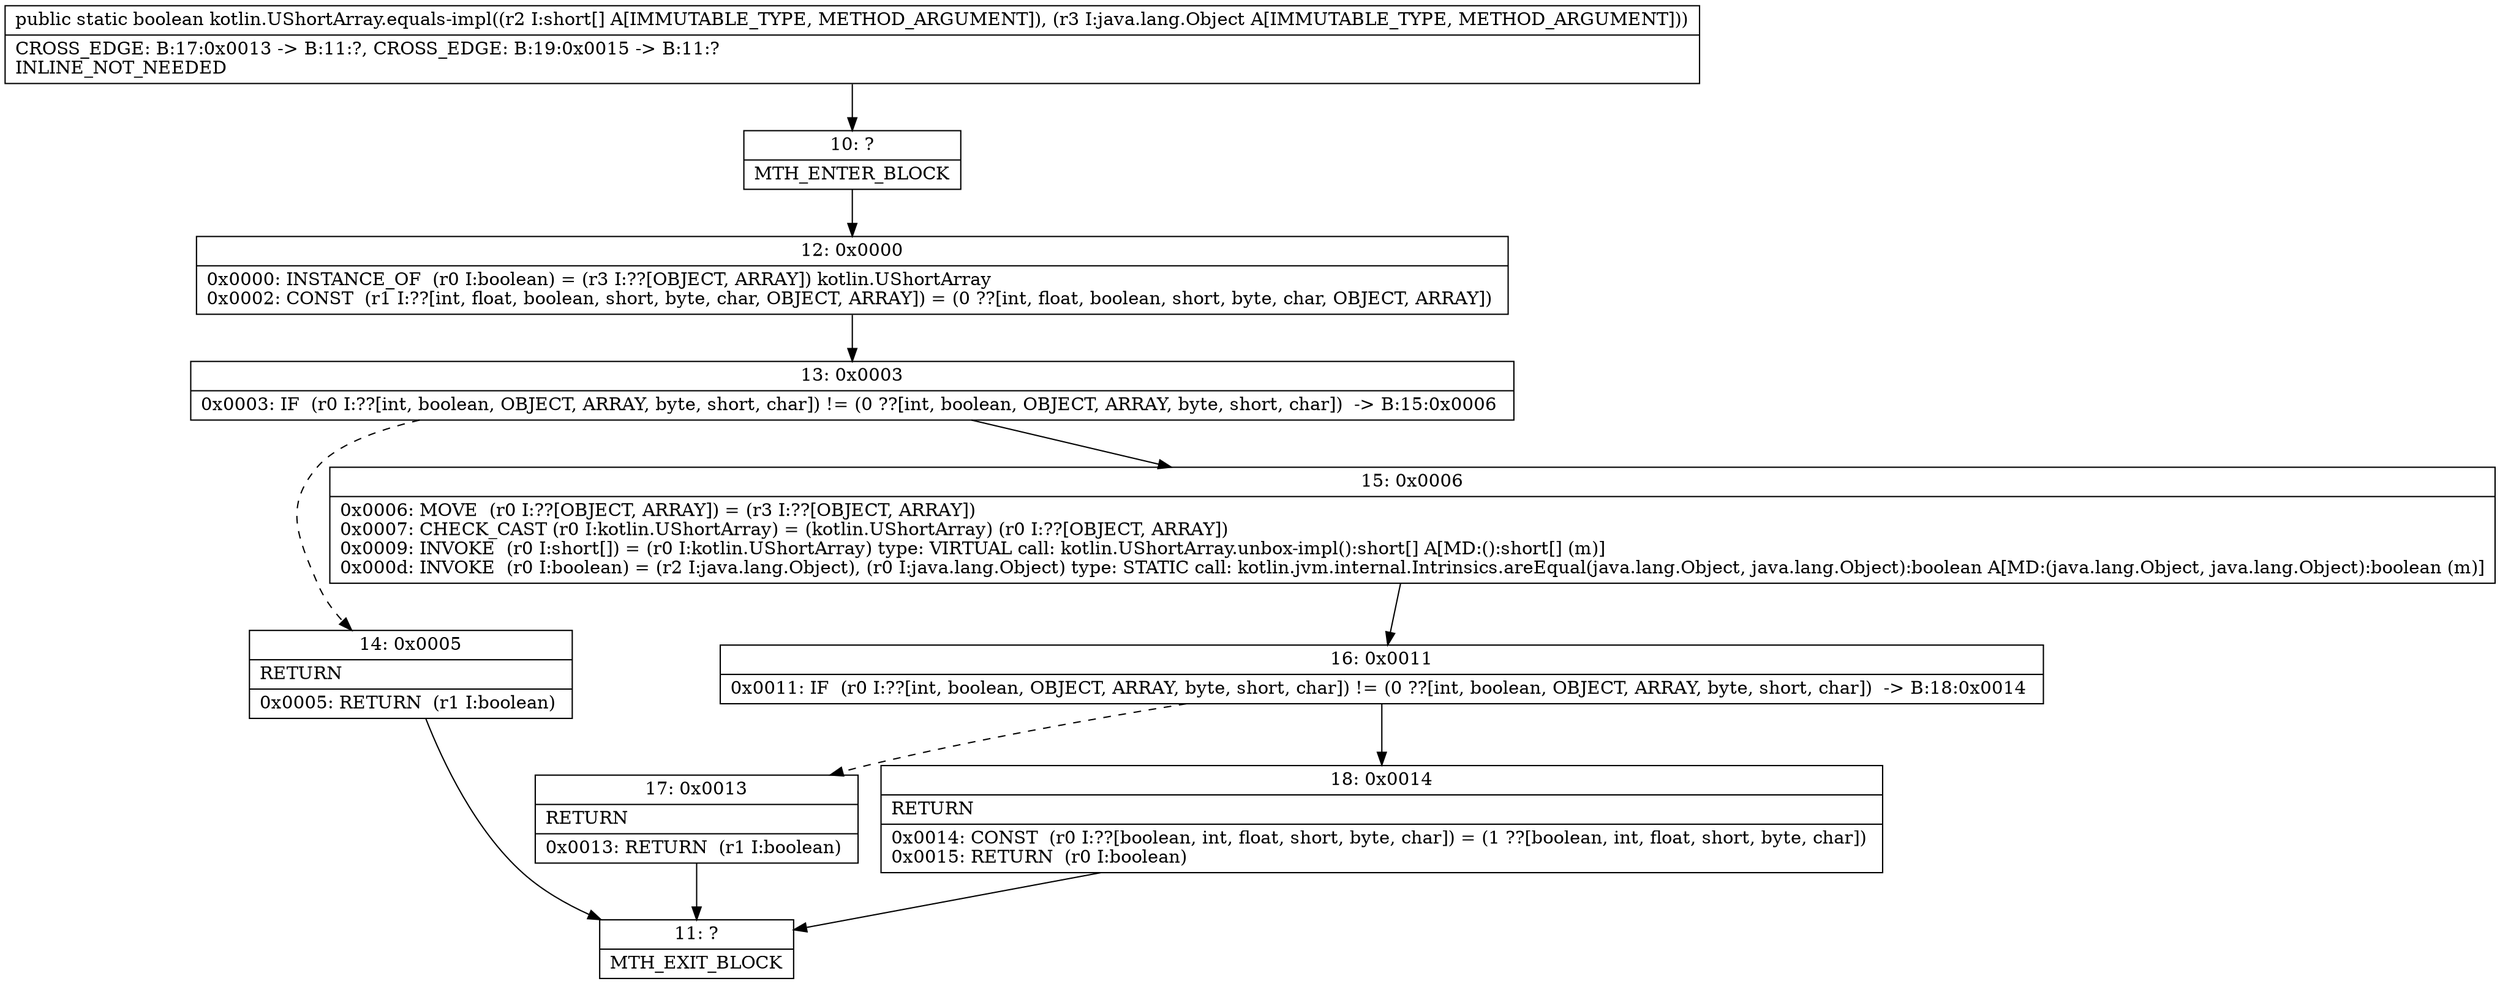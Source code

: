 digraph "CFG forkotlin.UShortArray.equals\-impl([SLjava\/lang\/Object;)Z" {
Node_10 [shape=record,label="{10\:\ ?|MTH_ENTER_BLOCK\l}"];
Node_12 [shape=record,label="{12\:\ 0x0000|0x0000: INSTANCE_OF  (r0 I:boolean) = (r3 I:??[OBJECT, ARRAY]) kotlin.UShortArray \l0x0002: CONST  (r1 I:??[int, float, boolean, short, byte, char, OBJECT, ARRAY]) = (0 ??[int, float, boolean, short, byte, char, OBJECT, ARRAY]) \l}"];
Node_13 [shape=record,label="{13\:\ 0x0003|0x0003: IF  (r0 I:??[int, boolean, OBJECT, ARRAY, byte, short, char]) != (0 ??[int, boolean, OBJECT, ARRAY, byte, short, char])  \-\> B:15:0x0006 \l}"];
Node_14 [shape=record,label="{14\:\ 0x0005|RETURN\l|0x0005: RETURN  (r1 I:boolean) \l}"];
Node_11 [shape=record,label="{11\:\ ?|MTH_EXIT_BLOCK\l}"];
Node_15 [shape=record,label="{15\:\ 0x0006|0x0006: MOVE  (r0 I:??[OBJECT, ARRAY]) = (r3 I:??[OBJECT, ARRAY]) \l0x0007: CHECK_CAST (r0 I:kotlin.UShortArray) = (kotlin.UShortArray) (r0 I:??[OBJECT, ARRAY]) \l0x0009: INVOKE  (r0 I:short[]) = (r0 I:kotlin.UShortArray) type: VIRTUAL call: kotlin.UShortArray.unbox\-impl():short[] A[MD:():short[] (m)]\l0x000d: INVOKE  (r0 I:boolean) = (r2 I:java.lang.Object), (r0 I:java.lang.Object) type: STATIC call: kotlin.jvm.internal.Intrinsics.areEqual(java.lang.Object, java.lang.Object):boolean A[MD:(java.lang.Object, java.lang.Object):boolean (m)]\l}"];
Node_16 [shape=record,label="{16\:\ 0x0011|0x0011: IF  (r0 I:??[int, boolean, OBJECT, ARRAY, byte, short, char]) != (0 ??[int, boolean, OBJECT, ARRAY, byte, short, char])  \-\> B:18:0x0014 \l}"];
Node_17 [shape=record,label="{17\:\ 0x0013|RETURN\l|0x0013: RETURN  (r1 I:boolean) \l}"];
Node_18 [shape=record,label="{18\:\ 0x0014|RETURN\l|0x0014: CONST  (r0 I:??[boolean, int, float, short, byte, char]) = (1 ??[boolean, int, float, short, byte, char]) \l0x0015: RETURN  (r0 I:boolean) \l}"];
MethodNode[shape=record,label="{public static boolean kotlin.UShortArray.equals\-impl((r2 I:short[] A[IMMUTABLE_TYPE, METHOD_ARGUMENT]), (r3 I:java.lang.Object A[IMMUTABLE_TYPE, METHOD_ARGUMENT]))  | CROSS_EDGE: B:17:0x0013 \-\> B:11:?, CROSS_EDGE: B:19:0x0015 \-\> B:11:?\lINLINE_NOT_NEEDED\l}"];
MethodNode -> Node_10;Node_10 -> Node_12;
Node_12 -> Node_13;
Node_13 -> Node_14[style=dashed];
Node_13 -> Node_15;
Node_14 -> Node_11;
Node_15 -> Node_16;
Node_16 -> Node_17[style=dashed];
Node_16 -> Node_18;
Node_17 -> Node_11;
Node_18 -> Node_11;
}

